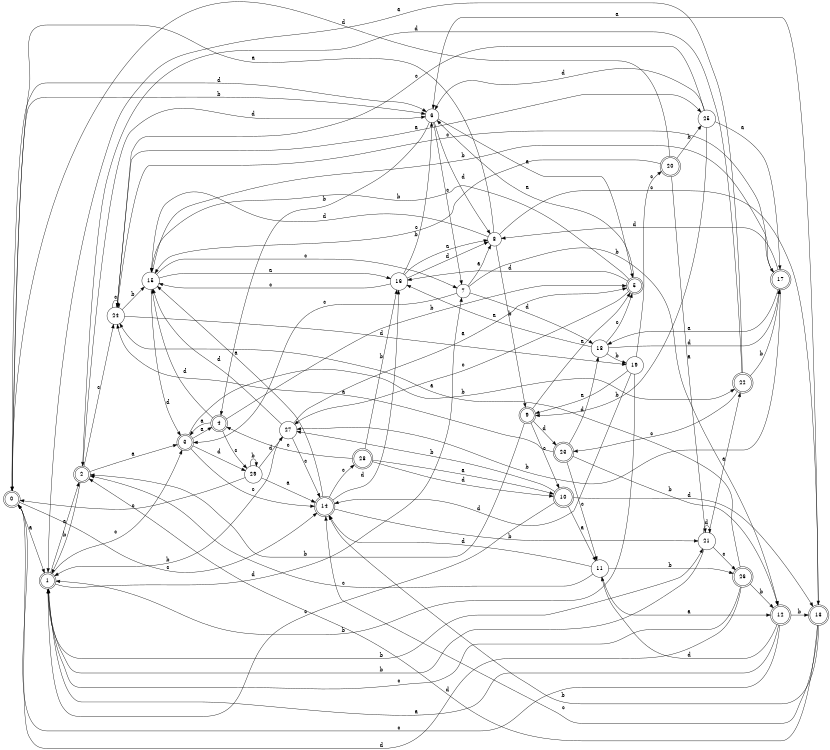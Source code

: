 digraph n24_8 {
__start0 [label="" shape="none"];

rankdir=LR;
size="8,5";

s0 [style="rounded,filled", color="black", fillcolor="white" shape="doublecircle", label="0"];
s1 [style="rounded,filled", color="black", fillcolor="white" shape="doublecircle", label="1"];
s2 [style="rounded,filled", color="black", fillcolor="white" shape="doublecircle", label="2"];
s3 [style="rounded,filled", color="black", fillcolor="white" shape="doublecircle", label="3"];
s4 [style="rounded,filled", color="black", fillcolor="white" shape="doublecircle", label="4"];
s5 [style="rounded,filled", color="black", fillcolor="white" shape="doublecircle", label="5"];
s6 [style="filled", color="black", fillcolor="white" shape="circle", label="6"];
s7 [style="filled", color="black", fillcolor="white" shape="circle", label="7"];
s8 [style="filled", color="black", fillcolor="white" shape="circle", label="8"];
s9 [style="rounded,filled", color="black", fillcolor="white" shape="doublecircle", label="9"];
s10 [style="rounded,filled", color="black", fillcolor="white" shape="doublecircle", label="10"];
s11 [style="filled", color="black", fillcolor="white" shape="circle", label="11"];
s12 [style="rounded,filled", color="black", fillcolor="white" shape="doublecircle", label="12"];
s13 [style="rounded,filled", color="black", fillcolor="white" shape="doublecircle", label="13"];
s14 [style="rounded,filled", color="black", fillcolor="white" shape="doublecircle", label="14"];
s15 [style="filled", color="black", fillcolor="white" shape="circle", label="15"];
s16 [style="filled", color="black", fillcolor="white" shape="circle", label="16"];
s17 [style="rounded,filled", color="black", fillcolor="white" shape="doublecircle", label="17"];
s18 [style="filled", color="black", fillcolor="white" shape="circle", label="18"];
s19 [style="filled", color="black", fillcolor="white" shape="circle", label="19"];
s20 [style="rounded,filled", color="black", fillcolor="white" shape="doublecircle", label="20"];
s21 [style="filled", color="black", fillcolor="white" shape="circle", label="21"];
s22 [style="rounded,filled", color="black", fillcolor="white" shape="doublecircle", label="22"];
s23 [style="rounded,filled", color="black", fillcolor="white" shape="doublecircle", label="23"];
s24 [style="filled", color="black", fillcolor="white" shape="circle", label="24"];
s25 [style="filled", color="black", fillcolor="white" shape="circle", label="25"];
s26 [style="rounded,filled", color="black", fillcolor="white" shape="doublecircle", label="26"];
s27 [style="filled", color="black", fillcolor="white" shape="circle", label="27"];
s28 [style="rounded,filled", color="black", fillcolor="white" shape="doublecircle", label="28"];
s29 [style="filled", color="black", fillcolor="white" shape="circle", label="29"];
s0 -> s1 [label="a"];
s0 -> s6 [label="b"];
s0 -> s14 [label="c"];
s0 -> s6 [label="d"];
s1 -> s2 [label="a"];
s1 -> s21 [label="b"];
s1 -> s3 [label="c"];
s1 -> s7 [label="d"];
s2 -> s3 [label="a"];
s2 -> s1 [label="b"];
s2 -> s24 [label="c"];
s2 -> s6 [label="d"];
s3 -> s4 [label="a"];
s3 -> s22 [label="b"];
s3 -> s14 [label="c"];
s3 -> s29 [label="d"];
s4 -> s3 [label="a"];
s4 -> s5 [label="b"];
s4 -> s29 [label="c"];
s4 -> s15 [label="d"];
s5 -> s6 [label="a"];
s5 -> s15 [label="b"];
s5 -> s27 [label="c"];
s5 -> s16 [label="d"];
s6 -> s5 [label="a"];
s6 -> s4 [label="b"];
s6 -> s7 [label="c"];
s6 -> s8 [label="d"];
s7 -> s8 [label="a"];
s7 -> s12 [label="b"];
s7 -> s3 [label="c"];
s7 -> s18 [label="d"];
s8 -> s0 [label="a"];
s8 -> s9 [label="b"];
s8 -> s13 [label="c"];
s8 -> s15 [label="d"];
s9 -> s5 [label="a"];
s9 -> s2 [label="b"];
s9 -> s10 [label="c"];
s9 -> s23 [label="d"];
s10 -> s11 [label="a"];
s10 -> s27 [label="b"];
s10 -> s1 [label="c"];
s10 -> s13 [label="d"];
s11 -> s12 [label="a"];
s11 -> s26 [label="b"];
s11 -> s2 [label="c"];
s11 -> s14 [label="d"];
s12 -> s1 [label="a"];
s12 -> s13 [label="b"];
s12 -> s0 [label="c"];
s12 -> s11 [label="d"];
s13 -> s6 [label="a"];
s13 -> s14 [label="b"];
s13 -> s14 [label="c"];
s13 -> s2 [label="d"];
s14 -> s15 [label="a"];
s14 -> s21 [label="b"];
s14 -> s28 [label="c"];
s14 -> s16 [label="d"];
s15 -> s16 [label="a"];
s15 -> s17 [label="b"];
s15 -> s7 [label="c"];
s15 -> s3 [label="d"];
s16 -> s8 [label="a"];
s16 -> s6 [label="b"];
s16 -> s15 [label="c"];
s16 -> s8 [label="d"];
s17 -> s18 [label="a"];
s17 -> s27 [label="b"];
s17 -> s24 [label="c"];
s17 -> s8 [label="d"];
s18 -> s16 [label="a"];
s18 -> s19 [label="b"];
s18 -> s5 [label="c"];
s18 -> s17 [label="d"];
s19 -> s9 [label="a"];
s19 -> s1 [label="b"];
s19 -> s20 [label="c"];
s19 -> s14 [label="d"];
s20 -> s21 [label="a"];
s20 -> s25 [label="b"];
s20 -> s15 [label="c"];
s20 -> s0 [label="d"];
s21 -> s22 [label="a"];
s21 -> s1 [label="b"];
s21 -> s26 [label="c"];
s21 -> s21 [label="d"];
s22 -> s1 [label="a"];
s22 -> s17 [label="b"];
s22 -> s23 [label="c"];
s22 -> s2 [label="d"];
s23 -> s24 [label="a"];
s23 -> s12 [label="b"];
s23 -> s11 [label="c"];
s23 -> s18 [label="d"];
s24 -> s25 [label="a"];
s24 -> s15 [label="b"];
s24 -> s24 [label="c"];
s24 -> s19 [label="d"];
s25 -> s17 [label="a"];
s25 -> s9 [label="b"];
s25 -> s24 [label="c"];
s25 -> s6 [label="d"];
s26 -> s24 [label="a"];
s26 -> s12 [label="b"];
s26 -> s1 [label="c"];
s26 -> s0 [label="d"];
s27 -> s5 [label="a"];
s27 -> s1 [label="b"];
s27 -> s14 [label="c"];
s27 -> s15 [label="d"];
s28 -> s10 [label="a"];
s28 -> s16 [label="b"];
s28 -> s4 [label="c"];
s28 -> s10 [label="d"];
s29 -> s14 [label="a"];
s29 -> s29 [label="b"];
s29 -> s0 [label="c"];
s29 -> s27 [label="d"];

}